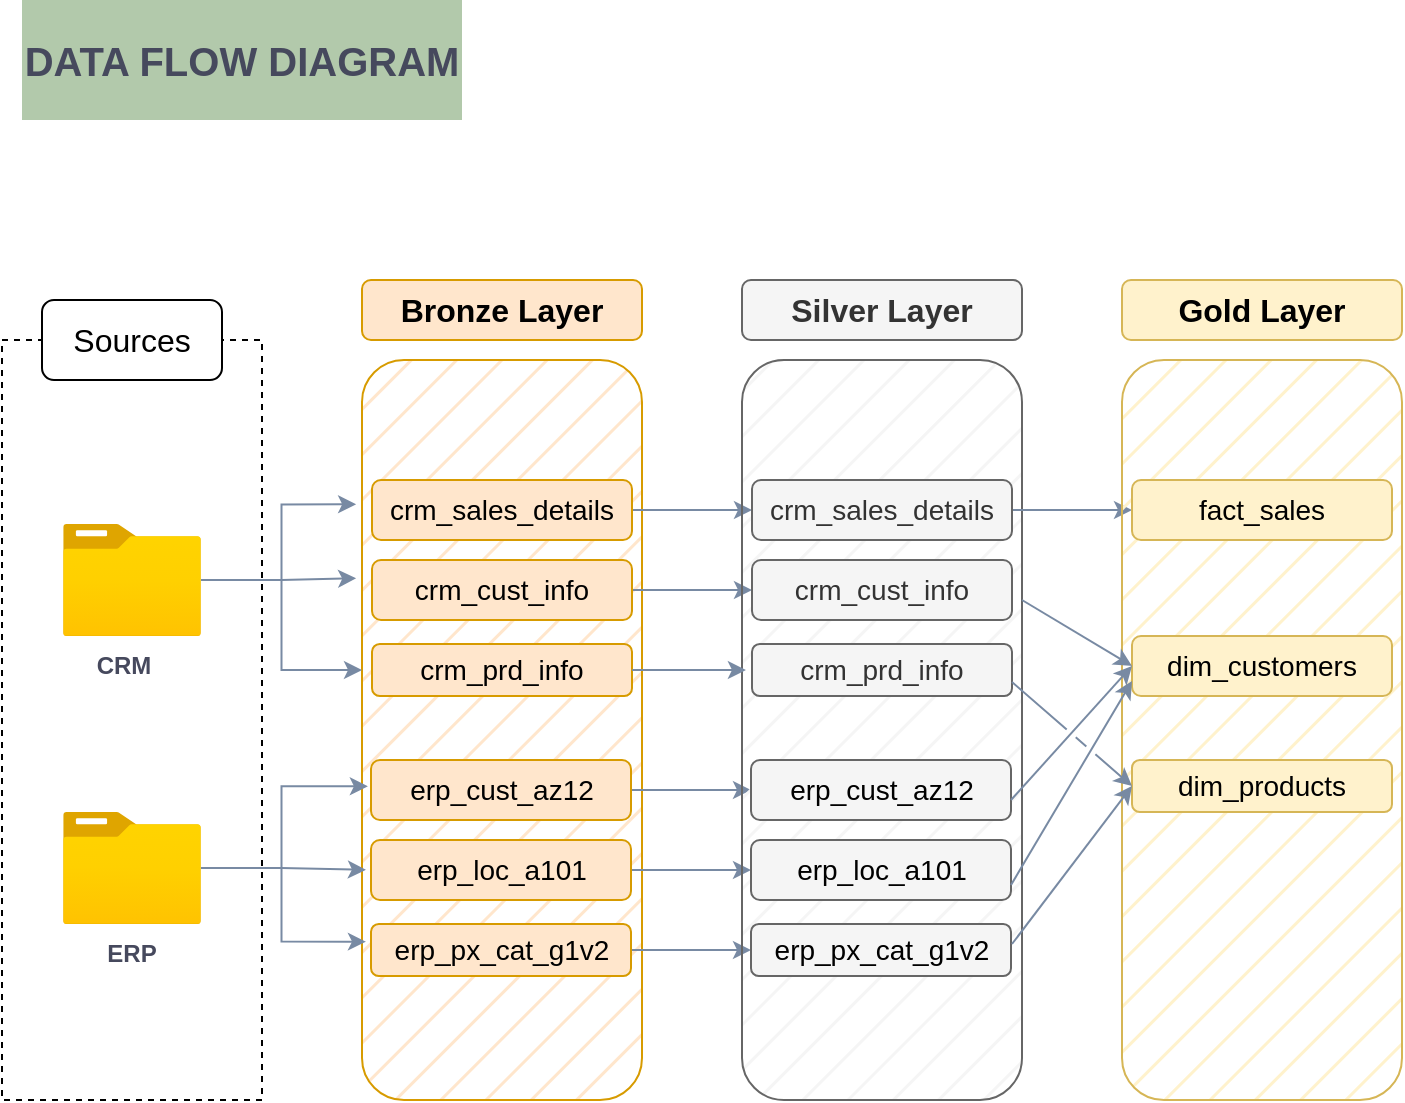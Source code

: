 <mxfile version="26.2.10">
  <diagram name="Page-1" id="I5lDNnNTlDp_OpCWfZK5">
    <mxGraphModel dx="1190" dy="619" grid="1" gridSize="10" guides="1" tooltips="1" connect="1" arrows="1" fold="1" page="1" pageScale="1" pageWidth="850" pageHeight="1100" math="0" shadow="0">
      <root>
        <mxCell id="0" />
        <mxCell id="1" parent="0" />
        <mxCell id="V7M96jyGUnvnNdEThtoc-1" value="&lt;font style=&quot;font-size: 20px;&quot;&gt;&lt;b&gt;DATA FLOW DIAGRAM&lt;/b&gt;&lt;/font&gt;" style="whiteSpace=wrap;html=1;strokeColor=none;labelBackgroundColor=none;fillColor=#B2C9AB;fontColor=#46495D;" parent="1" vertex="1">
          <mxGeometry x="80" y="20" width="220" height="60" as="geometry" />
        </mxCell>
        <mxCell id="V7M96jyGUnvnNdEThtoc-2" value="" style="rounded=0;whiteSpace=wrap;html=1;dashed=1;labelBackgroundColor=none;" parent="1" vertex="1">
          <mxGeometry x="70" y="190" width="130" height="380" as="geometry" />
        </mxCell>
        <mxCell id="V7M96jyGUnvnNdEThtoc-3" value="&lt;font style=&quot;font-size: 16px;&quot;&gt;Sources&lt;/font&gt;" style="rounded=1;whiteSpace=wrap;html=1;labelBackgroundColor=none;" parent="1" vertex="1">
          <mxGeometry x="90" y="170" width="90" height="40" as="geometry" />
        </mxCell>
        <mxCell id="V7M96jyGUnvnNdEThtoc-5" value="" style="image;aspect=fixed;html=1;points=[];align=center;fontSize=12;image=img/lib/azure2/general/Folder_Blank.svg;labelBackgroundColor=none;fillColor=#B2C9AB;strokeColor=#788AA3;fontColor=#46495D;" parent="1" vertex="1">
          <mxGeometry x="100.5" y="282" width="69" height="56.0" as="geometry" />
        </mxCell>
        <mxCell id="V7M96jyGUnvnNdEThtoc-7" value="&lt;b&gt;CRM&lt;/b&gt;" style="text;html=1;align=center;verticalAlign=middle;whiteSpace=wrap;rounded=0;labelBackgroundColor=none;fontColor=#46495D;" parent="1" vertex="1">
          <mxGeometry x="100.5" y="338" width="60" height="30" as="geometry" />
        </mxCell>
        <mxCell id="V7M96jyGUnvnNdEThtoc-8" value="" style="image;aspect=fixed;html=1;points=[];align=center;fontSize=12;image=img/lib/azure2/general/Folder_Blank.svg;labelBackgroundColor=none;fillColor=#B2C9AB;strokeColor=#788AA3;fontColor=#46495D;" parent="1" vertex="1">
          <mxGeometry x="100.5" y="426" width="69" height="56.0" as="geometry" />
        </mxCell>
        <mxCell id="V7M96jyGUnvnNdEThtoc-9" value="&lt;b&gt;ERP&lt;/b&gt;" style="text;html=1;align=center;verticalAlign=middle;whiteSpace=wrap;rounded=0;labelBackgroundColor=none;fontColor=#46495D;" parent="1" vertex="1">
          <mxGeometry x="105" y="482" width="60" height="30" as="geometry" />
        </mxCell>
        <mxCell id="V7M96jyGUnvnNdEThtoc-11" value="" style="rounded=1;whiteSpace=wrap;html=1;fillColor=#ffe6cc;strokeColor=#d79b00;fillStyle=hatch;labelBackgroundColor=none;" parent="1" vertex="1">
          <mxGeometry x="250" y="200" width="140" height="370" as="geometry" />
        </mxCell>
        <mxCell id="V7M96jyGUnvnNdEThtoc-13" value="&lt;font style=&quot;font-size: 16px;&quot;&gt;&lt;b style=&quot;&quot;&gt;Bronze Layer&lt;/b&gt;&lt;/font&gt;" style="rounded=1;whiteSpace=wrap;html=1;fillColor=#ffe6cc;strokeColor=#d79b00;fillStyle=auto;labelBackgroundColor=none;" parent="1" vertex="1">
          <mxGeometry x="250" y="160" width="140" height="30" as="geometry" />
        </mxCell>
        <mxCell id="lpYCKS7UDZUtkaB7UYqF-9" style="edgeStyle=orthogonalEdgeStyle;rounded=0;orthogonalLoop=1;jettySize=auto;html=1;entryX=0;entryY=0.5;entryDx=0;entryDy=0;labelBackgroundColor=none;strokeColor=#788AA3;fontColor=default;" parent="1" source="V7M96jyGUnvnNdEThtoc-14" target="lpYCKS7UDZUtkaB7UYqF-3" edge="1">
          <mxGeometry relative="1" as="geometry" />
        </mxCell>
        <mxCell id="V7M96jyGUnvnNdEThtoc-14" value="&lt;font style=&quot;font-size: 14px;&quot;&gt;crm_sales_details&lt;/font&gt;" style="rounded=1;whiteSpace=wrap;html=1;fillColor=#ffe6cc;strokeColor=#d79b00;labelBackgroundColor=none;" parent="1" vertex="1">
          <mxGeometry x="255" y="260" width="130" height="30" as="geometry" />
        </mxCell>
        <mxCell id="lpYCKS7UDZUtkaB7UYqF-10" style="edgeStyle=orthogonalEdgeStyle;rounded=0;orthogonalLoop=1;jettySize=auto;html=1;entryX=0;entryY=0.5;entryDx=0;entryDy=0;labelBackgroundColor=none;strokeColor=#788AA3;fontColor=default;" parent="1" source="V7M96jyGUnvnNdEThtoc-15" target="lpYCKS7UDZUtkaB7UYqF-4" edge="1">
          <mxGeometry relative="1" as="geometry" />
        </mxCell>
        <mxCell id="V7M96jyGUnvnNdEThtoc-15" value="&lt;font style=&quot;font-size: 14px;&quot;&gt;crm_cust_info&lt;/font&gt;" style="rounded=1;whiteSpace=wrap;html=1;fillColor=#ffe6cc;strokeColor=#d79b00;labelBackgroundColor=none;" parent="1" vertex="1">
          <mxGeometry x="255" y="300" width="130" height="30" as="geometry" />
        </mxCell>
        <mxCell id="V7M96jyGUnvnNdEThtoc-16" value="&lt;font style=&quot;font-size: 14px;&quot;&gt;crm_prd_info&lt;/font&gt;" style="rounded=1;whiteSpace=wrap;html=1;fillColor=#ffe6cc;strokeColor=#d79b00;labelBackgroundColor=none;" parent="1" vertex="1">
          <mxGeometry x="255" y="342" width="130" height="26" as="geometry" />
        </mxCell>
        <mxCell id="lpYCKS7UDZUtkaB7UYqF-12" style="edgeStyle=orthogonalEdgeStyle;rounded=0;orthogonalLoop=1;jettySize=auto;html=1;entryX=0;entryY=0.5;entryDx=0;entryDy=0;labelBackgroundColor=none;strokeColor=#788AA3;fontColor=default;" parent="1" source="V7M96jyGUnvnNdEThtoc-37" target="lpYCKS7UDZUtkaB7UYqF-6" edge="1">
          <mxGeometry relative="1" as="geometry" />
        </mxCell>
        <mxCell id="V7M96jyGUnvnNdEThtoc-37" value="&lt;font style=&quot;font-size: 14px;&quot;&gt;erp_cust_az12&lt;/font&gt;" style="rounded=1;whiteSpace=wrap;html=1;fillColor=#ffe6cc;strokeColor=#d79b00;labelBackgroundColor=none;" parent="1" vertex="1">
          <mxGeometry x="254.5" y="400" width="130" height="30" as="geometry" />
        </mxCell>
        <mxCell id="lpYCKS7UDZUtkaB7UYqF-13" style="edgeStyle=orthogonalEdgeStyle;rounded=0;orthogonalLoop=1;jettySize=auto;html=1;entryX=0;entryY=0.5;entryDx=0;entryDy=0;labelBackgroundColor=none;strokeColor=#788AA3;fontColor=default;" parent="1" source="V7M96jyGUnvnNdEThtoc-38" target="lpYCKS7UDZUtkaB7UYqF-7" edge="1">
          <mxGeometry relative="1" as="geometry" />
        </mxCell>
        <mxCell id="V7M96jyGUnvnNdEThtoc-38" value="&lt;font style=&quot;font-size: 14px;&quot;&gt;erp_loc_a101&lt;/font&gt;" style="rounded=1;whiteSpace=wrap;html=1;fillColor=#ffe6cc;strokeColor=#d79b00;labelBackgroundColor=none;" parent="1" vertex="1">
          <mxGeometry x="254.5" y="440" width="130" height="30" as="geometry" />
        </mxCell>
        <mxCell id="lpYCKS7UDZUtkaB7UYqF-14" style="edgeStyle=orthogonalEdgeStyle;rounded=0;orthogonalLoop=1;jettySize=auto;html=1;entryX=0;entryY=0.5;entryDx=0;entryDy=0;labelBackgroundColor=none;strokeColor=#788AA3;fontColor=default;" parent="1" source="V7M96jyGUnvnNdEThtoc-39" target="lpYCKS7UDZUtkaB7UYqF-8" edge="1">
          <mxGeometry relative="1" as="geometry" />
        </mxCell>
        <mxCell id="V7M96jyGUnvnNdEThtoc-39" value="&lt;font style=&quot;font-size: 14px;&quot;&gt;erp_px_cat_g1v2&lt;/font&gt;" style="rounded=1;whiteSpace=wrap;html=1;fillColor=#ffe6cc;strokeColor=#d79b00;labelBackgroundColor=none;" parent="1" vertex="1">
          <mxGeometry x="254.5" y="482" width="130" height="26" as="geometry" />
        </mxCell>
        <mxCell id="V7M96jyGUnvnNdEThtoc-43" style="edgeStyle=orthogonalEdgeStyle;rounded=0;orthogonalLoop=1;jettySize=auto;html=1;entryX=-0.021;entryY=0.295;entryDx=0;entryDy=0;entryPerimeter=0;labelBackgroundColor=none;strokeColor=#788AA3;fontColor=default;" parent="1" source="V7M96jyGUnvnNdEThtoc-5" target="V7M96jyGUnvnNdEThtoc-11" edge="1">
          <mxGeometry relative="1" as="geometry">
            <mxPoint x="220" y="310" as="sourcePoint" />
          </mxGeometry>
        </mxCell>
        <mxCell id="V7M96jyGUnvnNdEThtoc-44" style="edgeStyle=orthogonalEdgeStyle;rounded=0;orthogonalLoop=1;jettySize=auto;html=1;entryX=-0.021;entryY=0.195;entryDx=0;entryDy=0;entryPerimeter=0;labelBackgroundColor=none;strokeColor=#788AA3;fontColor=default;" parent="1" source="V7M96jyGUnvnNdEThtoc-5" target="V7M96jyGUnvnNdEThtoc-11" edge="1">
          <mxGeometry relative="1" as="geometry" />
        </mxCell>
        <mxCell id="V7M96jyGUnvnNdEThtoc-45" style="edgeStyle=orthogonalEdgeStyle;rounded=0;orthogonalLoop=1;jettySize=auto;html=1;entryX=0;entryY=0.419;entryDx=0;entryDy=0;entryPerimeter=0;labelBackgroundColor=none;strokeColor=#788AA3;fontColor=default;" parent="1" source="V7M96jyGUnvnNdEThtoc-5" target="V7M96jyGUnvnNdEThtoc-11" edge="1">
          <mxGeometry relative="1" as="geometry" />
        </mxCell>
        <mxCell id="V7M96jyGUnvnNdEThtoc-51" style="edgeStyle=orthogonalEdgeStyle;rounded=0;orthogonalLoop=1;jettySize=auto;html=1;entryX=0.014;entryY=0.689;entryDx=0;entryDy=0;entryPerimeter=0;labelBackgroundColor=none;strokeColor=#788AA3;fontColor=default;" parent="1" source="V7M96jyGUnvnNdEThtoc-8" target="V7M96jyGUnvnNdEThtoc-11" edge="1">
          <mxGeometry relative="1" as="geometry" />
        </mxCell>
        <mxCell id="V7M96jyGUnvnNdEThtoc-52" style="edgeStyle=orthogonalEdgeStyle;rounded=0;orthogonalLoop=1;jettySize=auto;html=1;entryX=0.014;entryY=0.786;entryDx=0;entryDy=0;entryPerimeter=0;labelBackgroundColor=none;strokeColor=#788AA3;fontColor=default;" parent="1" source="V7M96jyGUnvnNdEThtoc-8" target="V7M96jyGUnvnNdEThtoc-11" edge="1">
          <mxGeometry relative="1" as="geometry" />
        </mxCell>
        <mxCell id="V7M96jyGUnvnNdEThtoc-53" style="edgeStyle=orthogonalEdgeStyle;rounded=0;orthogonalLoop=1;jettySize=auto;html=1;entryX=0.021;entryY=0.576;entryDx=0;entryDy=0;entryPerimeter=0;labelBackgroundColor=none;strokeColor=#788AA3;fontColor=default;" parent="1" source="V7M96jyGUnvnNdEThtoc-8" target="V7M96jyGUnvnNdEThtoc-11" edge="1">
          <mxGeometry relative="1" as="geometry" />
        </mxCell>
        <mxCell id="lpYCKS7UDZUtkaB7UYqF-1" value="" style="rounded=1;whiteSpace=wrap;html=1;fillColor=#f5f5f5;strokeColor=#666666;fillStyle=hatch;fontColor=#333333;labelBackgroundColor=none;" parent="1" vertex="1">
          <mxGeometry x="440" y="200" width="140" height="370" as="geometry" />
        </mxCell>
        <mxCell id="lpYCKS7UDZUtkaB7UYqF-2" value="&lt;font style=&quot;font-size: 16px;&quot;&gt;&lt;b style=&quot;&quot;&gt;Silver Layer&lt;/b&gt;&lt;/font&gt;" style="rounded=1;whiteSpace=wrap;html=1;fillColor=#f5f5f5;strokeColor=#666666;fillStyle=auto;fontColor=#333333;labelBackgroundColor=none;" parent="1" vertex="1">
          <mxGeometry x="440" y="160" width="140" height="30" as="geometry" />
        </mxCell>
        <mxCell id="S9Z2FHR7tM1Iwi8uFRTW-9" style="edgeStyle=orthogonalEdgeStyle;rounded=0;orthogonalLoop=1;jettySize=auto;html=1;entryX=0;entryY=0.5;entryDx=0;entryDy=0;labelBackgroundColor=none;strokeColor=#788AA3;fontColor=default;" edge="1" parent="1" source="lpYCKS7UDZUtkaB7UYqF-3" target="S9Z2FHR7tM1Iwi8uFRTW-3">
          <mxGeometry relative="1" as="geometry" />
        </mxCell>
        <mxCell id="lpYCKS7UDZUtkaB7UYqF-3" value="&lt;font style=&quot;font-size: 14px;&quot;&gt;crm_sales_details&lt;/font&gt;" style="rounded=1;whiteSpace=wrap;html=1;fillColor=#f5f5f5;strokeColor=#666666;fontColor=#333333;labelBackgroundColor=none;" parent="1" vertex="1">
          <mxGeometry x="445" y="260" width="130" height="30" as="geometry" />
        </mxCell>
        <mxCell id="lpYCKS7UDZUtkaB7UYqF-4" value="&lt;font style=&quot;font-size: 14px;&quot;&gt;crm_cust_info&lt;/font&gt;" style="rounded=1;whiteSpace=wrap;html=1;fillColor=#f5f5f5;strokeColor=#666666;fontColor=#333333;labelBackgroundColor=none;" parent="1" vertex="1">
          <mxGeometry x="445" y="300" width="130" height="30" as="geometry" />
        </mxCell>
        <mxCell id="lpYCKS7UDZUtkaB7UYqF-5" value="&lt;font style=&quot;font-size: 14px;&quot;&gt;crm_prd_info&lt;/font&gt;" style="rounded=1;whiteSpace=wrap;html=1;fillColor=#f5f5f5;strokeColor=#666666;fontColor=#333333;labelBackgroundColor=none;" parent="1" vertex="1">
          <mxGeometry x="445" y="342" width="130" height="26" as="geometry" />
        </mxCell>
        <mxCell id="lpYCKS7UDZUtkaB7UYqF-6" value="&lt;span style=&quot;color: rgb(0, 0, 0); font-size: 14px;&quot;&gt;erp_cust_az12&lt;/span&gt;" style="rounded=1;whiteSpace=wrap;html=1;fillColor=#f5f5f5;strokeColor=#666666;fontColor=#333333;labelBackgroundColor=none;" parent="1" vertex="1">
          <mxGeometry x="444.5" y="400" width="130" height="30" as="geometry" />
        </mxCell>
        <mxCell id="lpYCKS7UDZUtkaB7UYqF-7" value="&lt;span style=&quot;color: rgb(0, 0, 0); font-size: 14px;&quot;&gt;erp_loc_a101&lt;/span&gt;" style="rounded=1;whiteSpace=wrap;html=1;fillColor=#f5f5f5;strokeColor=#666666;fontColor=#333333;labelBackgroundColor=none;" parent="1" vertex="1">
          <mxGeometry x="444.5" y="440" width="130" height="30" as="geometry" />
        </mxCell>
        <mxCell id="lpYCKS7UDZUtkaB7UYqF-8" value="&lt;span style=&quot;color: rgb(0, 0, 0); font-size: 14px;&quot;&gt;erp_px_cat_g1v2&lt;/span&gt;" style="rounded=1;whiteSpace=wrap;html=1;fillColor=#f5f5f5;strokeColor=#666666;fontColor=#333333;labelBackgroundColor=none;" parent="1" vertex="1">
          <mxGeometry x="444.5" y="482" width="130" height="26" as="geometry" />
        </mxCell>
        <mxCell id="lpYCKS7UDZUtkaB7UYqF-11" style="edgeStyle=orthogonalEdgeStyle;rounded=0;orthogonalLoop=1;jettySize=auto;html=1;entryX=0.014;entryY=0.419;entryDx=0;entryDy=0;entryPerimeter=0;labelBackgroundColor=none;strokeColor=#788AA3;fontColor=default;" parent="1" source="V7M96jyGUnvnNdEThtoc-16" target="lpYCKS7UDZUtkaB7UYqF-1" edge="1">
          <mxGeometry relative="1" as="geometry" />
        </mxCell>
        <mxCell id="S9Z2FHR7tM1Iwi8uFRTW-1" value="" style="rounded=1;whiteSpace=wrap;html=1;fillColor=#fff2cc;strokeColor=#d6b656;fillStyle=hatch;labelBackgroundColor=none;" vertex="1" parent="1">
          <mxGeometry x="630" y="200" width="140" height="370" as="geometry" />
        </mxCell>
        <mxCell id="S9Z2FHR7tM1Iwi8uFRTW-2" value="&lt;font style=&quot;font-size: 16px;&quot;&gt;&lt;b style=&quot;&quot;&gt;Gold Layer&lt;/b&gt;&lt;/font&gt;" style="rounded=1;whiteSpace=wrap;html=1;fillColor=#fff2cc;strokeColor=#d6b656;fillStyle=auto;labelBackgroundColor=none;" vertex="1" parent="1">
          <mxGeometry x="630" y="160" width="140" height="30" as="geometry" />
        </mxCell>
        <mxCell id="S9Z2FHR7tM1Iwi8uFRTW-3" value="&lt;font style=&quot;font-size: 14px;&quot;&gt;fact_sales&lt;/font&gt;" style="rounded=1;whiteSpace=wrap;html=1;fillColor=#fff2cc;strokeColor=#d6b656;labelBackgroundColor=none;" vertex="1" parent="1">
          <mxGeometry x="635" y="260" width="130" height="30" as="geometry" />
        </mxCell>
        <mxCell id="S9Z2FHR7tM1Iwi8uFRTW-4" value="&lt;font style=&quot;font-size: 14px;&quot;&gt;dim_customers&lt;/font&gt;" style="rounded=1;whiteSpace=wrap;html=1;fillColor=#fff2cc;strokeColor=#d6b656;labelBackgroundColor=none;" vertex="1" parent="1">
          <mxGeometry x="635" y="338" width="130" height="30" as="geometry" />
        </mxCell>
        <mxCell id="S9Z2FHR7tM1Iwi8uFRTW-5" value="&lt;font style=&quot;font-size: 14px;&quot;&gt;dim_products&lt;/font&gt;" style="rounded=1;whiteSpace=wrap;html=1;fillColor=#fff2cc;strokeColor=#d6b656;labelBackgroundColor=none;" vertex="1" parent="1">
          <mxGeometry x="635" y="400" width="130" height="26" as="geometry" />
        </mxCell>
        <mxCell id="S9Z2FHR7tM1Iwi8uFRTW-11" value="" style="endArrow=classic;html=1;rounded=0;entryX=0;entryY=0.5;entryDx=0;entryDy=0;labelBackgroundColor=none;strokeColor=#788AA3;fontColor=default;jumpStyle=gap;" edge="1" parent="1" target="S9Z2FHR7tM1Iwi8uFRTW-4">
          <mxGeometry width="50" height="50" relative="1" as="geometry">
            <mxPoint x="580" y="320" as="sourcePoint" />
            <mxPoint x="630" y="270" as="targetPoint" />
          </mxGeometry>
        </mxCell>
        <mxCell id="S9Z2FHR7tM1Iwi8uFRTW-12" value="" style="endArrow=classic;html=1;rounded=0;entryX=0;entryY=0.5;entryDx=0;entryDy=0;labelBackgroundColor=none;strokeColor=#788AA3;fontColor=default;jumpStyle=gap;" edge="1" parent="1" target="S9Z2FHR7tM1Iwi8uFRTW-4">
          <mxGeometry width="50" height="50" relative="1" as="geometry">
            <mxPoint x="574.5" y="420" as="sourcePoint" />
            <mxPoint x="625.5" y="454" as="targetPoint" />
          </mxGeometry>
        </mxCell>
        <mxCell id="S9Z2FHR7tM1Iwi8uFRTW-13" value="" style="endArrow=classic;html=1;rounded=0;entryX=0;entryY=0.75;entryDx=0;entryDy=0;exitX=1;exitY=0.75;exitDx=0;exitDy=0;labelBackgroundColor=none;strokeColor=#788AA3;fontColor=default;jumpStyle=gap;" edge="1" parent="1" source="lpYCKS7UDZUtkaB7UYqF-7" target="S9Z2FHR7tM1Iwi8uFRTW-4">
          <mxGeometry width="50" height="50" relative="1" as="geometry">
            <mxPoint x="580" y="457" as="sourcePoint" />
            <mxPoint x="640.5" y="390" as="targetPoint" />
          </mxGeometry>
        </mxCell>
        <mxCell id="S9Z2FHR7tM1Iwi8uFRTW-14" value="" style="endArrow=classic;html=1;rounded=0;entryX=0;entryY=0.5;entryDx=0;entryDy=0;exitX=1;exitY=0.75;exitDx=0;exitDy=0;labelBackgroundColor=none;strokeColor=#788AA3;fontColor=default;jumpStyle=gap;" edge="1" parent="1" target="S9Z2FHR7tM1Iwi8uFRTW-5">
          <mxGeometry width="50" height="50" relative="1" as="geometry">
            <mxPoint x="575" y="492" as="sourcePoint" />
            <mxPoint x="635" y="390" as="targetPoint" />
          </mxGeometry>
        </mxCell>
        <mxCell id="S9Z2FHR7tM1Iwi8uFRTW-15" value="" style="endArrow=classic;html=1;rounded=0;entryX=0;entryY=0.5;entryDx=0;entryDy=0;exitX=1;exitY=0.75;exitDx=0;exitDy=0;labelBackgroundColor=none;strokeColor=#788AA3;fontColor=default;jumpStyle=gap;" edge="1" parent="1" target="S9Z2FHR7tM1Iwi8uFRTW-5">
          <mxGeometry width="50" height="50" relative="1" as="geometry">
            <mxPoint x="575" y="361" as="sourcePoint" />
            <mxPoint x="635" y="282" as="targetPoint" />
          </mxGeometry>
        </mxCell>
      </root>
    </mxGraphModel>
  </diagram>
</mxfile>
